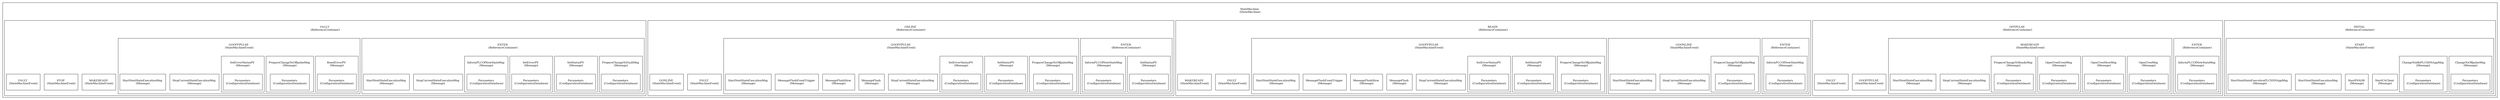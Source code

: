 digraph G {
bgcolor=white
subgraph cluster_StateMachine {
label=<<TABLE border="0" cellborder="0"><TR><TD width="60" height="60"><font point-size="12">StateMachine <BR/>(StateMachine)</font></TD></TR></TABLE>>
subgraph cluster_StateMachineINITIAL {
label=<<TABLE border="0" cellborder="0"><TR><TD width="60" height="60"><font point-size="12">INITIAL <BR/>(ReferenceContainer)</font></TD></TR></TABLE>>
subgraph cluster_StateMachineINITIALSTART {
label=<<TABLE border="0" cellborder="0"><TR><TD width="60" height="60"><font point-size="12">START <BR/>(StateMachineEvent)</font></TD></TR></TABLE>>
StateMachineINITIALSTARTStartCAClient [shape=record, style=filled, fillcolor=white, color=black,label=<<TABLE border="0" cellborder="0"><TR><TD width="60" height="60"><font point-size="12">StartCAClient <BR/>(Message)</font></TD></TR></TABLE>>]
StateMachineINITIALSTARTStartPVADB [shape=record, style=filled, fillcolor=white, color=black,label=<<TABLE border="0" cellborder="0"><TR><TD width="60" height="60"><font point-size="12">StartPVADB <BR/>(Message)</font></TD></TR></TABLE>>]
subgraph cluster_StateMachineINITIALSTARTChangeToOffpulseMsg {
label=<<TABLE border="0" cellborder="0"><TR><TD width="60" height="60"><font point-size="12">ChangeToOffpulseMsg <BR/>(Message)</font></TD></TR></TABLE>>
StateMachineINITIALSTARTChangeToOffpulseMsgParameters [shape=record, style=filled, fillcolor=white, color=black,label=<<TABLE border="0" cellborder="0"><TR><TD width="60" height="60"><font point-size="12">Parameters <BR/>(ConfigurationDatabase)</font></TD></TR></TABLE>>]
}
StateMachineINITIALSTARTStartNextStateExecutionMsg [shape=record, style=filled, fillcolor=white, color=black,label=<<TABLE border="0" cellborder="0"><TR><TD width="60" height="60"><font point-size="12">StartNextStateExecutionMsg <BR/>(Message)</font></TD></TR></TABLE>>]
subgraph cluster_StateMachineINITIALSTARTChangeToIdlePLCSDNAppMsg {
label=<<TABLE border="0" cellborder="0"><TR><TD width="60" height="60"><font point-size="12">ChangeToIdlePLCSDNAppMsg <BR/>(Message)</font></TD></TR></TABLE>>
StateMachineINITIALSTARTChangeToIdlePLCSDNAppMsgParameters [shape=record, style=filled, fillcolor=white, color=black,label=<<TABLE border="0" cellborder="0"><TR><TD width="60" height="60"><font point-size="12">Parameters <BR/>(ConfigurationDatabase)</font></TD></TR></TABLE>>]
}
StateMachineINITIALSTARTStartNextStateExecutionPLCSDNAppMsg [shape=record, style=filled, fillcolor=white, color=black,label=<<TABLE border="0" cellborder="0"><TR><TD width="60" height="60"><font point-size="12">StartNextStateExecutionPLCSDNAppMsg <BR/>(Message)</font></TD></TR></TABLE>>]
}
}
subgraph cluster_StateMachineOFFPULSE {
label=<<TABLE border="0" cellborder="0"><TR><TD width="60" height="60"><font point-size="12">OFFPULSE <BR/>(ReferenceContainer)</font></TD></TR></TABLE>>
subgraph cluster_StateMachineOFFPULSEENTER {
label=<<TABLE border="0" cellborder="0"><TR><TD width="60" height="60"><font point-size="12">ENTER <BR/>(ReferenceContainer)</font></TD></TR></TABLE>>
subgraph cluster_StateMachineOFFPULSEENTERInformPLCOfNewStateMsg {
label=<<TABLE border="0" cellborder="0"><TR><TD width="60" height="60"><font point-size="12">InformPLCOfNewStateMsg <BR/>(Message)</font></TD></TR></TABLE>>
StateMachineOFFPULSEENTERInformPLCOfNewStateMsgParameters [shape=record, style=filled, fillcolor=white, color=black,label=<<TABLE border="0" cellborder="0"><TR><TD width="60" height="60"><font point-size="12">Parameters <BR/>(ConfigurationDatabase)</font></TD></TR></TABLE>>]
}
}
subgraph cluster_StateMachineOFFPULSEMAKEREADY {
label=<<TABLE border="0" cellborder="0"><TR><TD width="60" height="60"><font point-size="12">MAKEREADY <BR/>(StateMachineEvent)</font></TD></TR></TABLE>>
subgraph cluster_StateMachineOFFPULSEMAKEREADYOpenTreeMsg {
label=<<TABLE border="0" cellborder="0"><TR><TD width="60" height="60"><font point-size="12">OpenTreeMsg <BR/>(Message)</font></TD></TR></TABLE>>
StateMachineOFFPULSEMAKEREADYOpenTreeMsgParameters [shape=record, style=filled, fillcolor=white, color=black,label=<<TABLE border="0" cellborder="0"><TR><TD width="60" height="60"><font point-size="12">Parameters <BR/>(ConfigurationDatabase)</font></TD></TR></TABLE>>]
}
subgraph cluster_StateMachineOFFPULSEMAKEREADYOpenTreeSlowMsg {
label=<<TABLE border="0" cellborder="0"><TR><TD width="60" height="60"><font point-size="12">OpenTreeSlowMsg <BR/>(Message)</font></TD></TR></TABLE>>
StateMachineOFFPULSEMAKEREADYOpenTreeSlowMsgParameters [shape=record, style=filled, fillcolor=white, color=black,label=<<TABLE border="0" cellborder="0"><TR><TD width="60" height="60"><font point-size="12">Parameters <BR/>(ConfigurationDatabase)</font></TD></TR></TABLE>>]
}
subgraph cluster_StateMachineOFFPULSEMAKEREADYOpenTreeEventMsg {
label=<<TABLE border="0" cellborder="0"><TR><TD width="60" height="60"><font point-size="12">OpenTreeEventMsg <BR/>(Message)</font></TD></TR></TABLE>>
StateMachineOFFPULSEMAKEREADYOpenTreeEventMsgParameters [shape=record, style=filled, fillcolor=white, color=black,label=<<TABLE border="0" cellborder="0"><TR><TD width="60" height="60"><font point-size="12">Parameters <BR/>(ConfigurationDatabase)</font></TD></TR></TABLE>>]
}
subgraph cluster_StateMachineOFFPULSEMAKEREADYPrepareChangeToReadyMsg {
label=<<TABLE border="0" cellborder="0"><TR><TD width="60" height="60"><font point-size="12">PrepareChangeToReadyMsg <BR/>(Message)</font></TD></TR></TABLE>>
StateMachineOFFPULSEMAKEREADYPrepareChangeToReadyMsgParameters [shape=record, style=filled, fillcolor=white, color=black,label=<<TABLE border="0" cellborder="0"><TR><TD width="60" height="60"><font point-size="12">Parameters <BR/>(ConfigurationDatabase)</font></TD></TR></TABLE>>]
}
StateMachineOFFPULSEMAKEREADYStopCurrentStateExecutionMsg [shape=record, style=filled, fillcolor=white, color=black,label=<<TABLE border="0" cellborder="0"><TR><TD width="60" height="60"><font point-size="12">StopCurrentStateExecutionMsg <BR/>(Message)</font></TD></TR></TABLE>>]
StateMachineOFFPULSEMAKEREADYStartNextStateExecutionMsg [shape=record, style=filled, fillcolor=white, color=black,label=<<TABLE border="0" cellborder="0"><TR><TD width="60" height="60"><font point-size="12">StartNextStateExecutionMsg <BR/>(Message)</font></TD></TR></TABLE>>]
}
StateMachineOFFPULSEGOOFFPULSE [shape=record, style=filled, fillcolor=white, color=black,label=<<TABLE border="0" cellborder="0"><TR><TD width="60" height="60"><font point-size="12">GOOFFPULSE <BR/>(StateMachineEvent)</font></TD></TR></TABLE>>]
StateMachineOFFPULSEFAULT [shape=record, style=filled, fillcolor=white, color=black,label=<<TABLE border="0" cellborder="0"><TR><TD width="60" height="60"><font point-size="12">FAULT <BR/>(StateMachineEvent)</font></TD></TR></TABLE>>]
}
subgraph cluster_StateMachineREADY {
label=<<TABLE border="0" cellborder="0"><TR><TD width="60" height="60"><font point-size="12">READY <BR/>(ReferenceContainer)</font></TD></TR></TABLE>>
subgraph cluster_StateMachineREADYENTER {
label=<<TABLE border="0" cellborder="0"><TR><TD width="60" height="60"><font point-size="12">ENTER <BR/>(ReferenceContainer)</font></TD></TR></TABLE>>
subgraph cluster_StateMachineREADYENTERInformPLCOfNewStateMsg {
label=<<TABLE border="0" cellborder="0"><TR><TD width="60" height="60"><font point-size="12">InformPLCOfNewStateMsg <BR/>(Message)</font></TD></TR></TABLE>>
StateMachineREADYENTERInformPLCOfNewStateMsgParameters [shape=record, style=filled, fillcolor=white, color=black,label=<<TABLE border="0" cellborder="0"><TR><TD width="60" height="60"><font point-size="12">Parameters <BR/>(ConfigurationDatabase)</font></TD></TR></TABLE>>]
}
}
StateMachineREADYFAULT [shape=record, style=filled, fillcolor=white, color=black,label=<<TABLE border="0" cellborder="0"><TR><TD width="60" height="60"><font point-size="12">FAULT <BR/>(StateMachineEvent)</font></TD></TR></TABLE>>]
subgraph cluster_StateMachineREADYGOONLINE {
label=<<TABLE border="0" cellborder="0"><TR><TD width="60" height="60"><font point-size="12">GOONLINE <BR/>(StateMachineEvent)</font></TD></TR></TABLE>>
StateMachineREADYGOONLINEStopCurrentStateExecutionMsg [shape=record, style=filled, fillcolor=white, color=black,label=<<TABLE border="0" cellborder="0"><TR><TD width="60" height="60"><font point-size="12">StopCurrentStateExecutionMsg <BR/>(Message)</font></TD></TR></TABLE>>]
subgraph cluster_StateMachineREADYGOONLINEPrepareChangeToOffpulseMsg {
label=<<TABLE border="0" cellborder="0"><TR><TD width="60" height="60"><font point-size="12">PrepareChangeToOffpulseMsg <BR/>(Message)</font></TD></TR></TABLE>>
StateMachineREADYGOONLINEPrepareChangeToOffpulseMsgParameters [shape=record, style=filled, fillcolor=white, color=black,label=<<TABLE border="0" cellborder="0"><TR><TD width="60" height="60"><font point-size="12">Parameters <BR/>(ConfigurationDatabase)</font></TD></TR></TABLE>>]
}
StateMachineREADYGOONLINEStartNextStateExecutionMsg [shape=record, style=filled, fillcolor=white, color=black,label=<<TABLE border="0" cellborder="0"><TR><TD width="60" height="60"><font point-size="12">StartNextStateExecutionMsg <BR/>(Message)</font></TD></TR></TABLE>>]
}
subgraph cluster_StateMachineREADYGOOFFPULSE {
label=<<TABLE border="0" cellborder="0"><TR><TD width="60" height="60"><font point-size="12">GOOFFPULSE <BR/>(StateMachineEvent)</font></TD></TR></TABLE>>
StateMachineREADYGOOFFPULSEStopCurrentStateExecutionMsg [shape=record, style=filled, fillcolor=white, color=black,label=<<TABLE border="0" cellborder="0"><TR><TD width="60" height="60"><font point-size="12">StopCurrentStateExecutionMsg <BR/>(Message)</font></TD></TR></TABLE>>]
StateMachineREADYGOOFFPULSEMessageFlush [shape=record, style=filled, fillcolor=white, color=black,label=<<TABLE border="0" cellborder="0"><TR><TD width="60" height="60"><font point-size="12">MessageFlush <BR/>(Message)</font></TD></TR></TABLE>>]
StateMachineREADYGOOFFPULSEMessageFlushSlow [shape=record, style=filled, fillcolor=white, color=black,label=<<TABLE border="0" cellborder="0"><TR><TD width="60" height="60"><font point-size="12">MessageFlushSlow <BR/>(Message)</font></TD></TR></TABLE>>]
StateMachineREADYGOOFFPULSEMessageFlushEventTrigger [shape=record, style=filled, fillcolor=white, color=black,label=<<TABLE border="0" cellborder="0"><TR><TD width="60" height="60"><font point-size="12">MessageFlushEventTrigger <BR/>(Message)</font></TD></TR></TABLE>>]
subgraph cluster_StateMachineREADYGOOFFPULSEPrepareChangeToOffpulseMsg {
label=<<TABLE border="0" cellborder="0"><TR><TD width="60" height="60"><font point-size="12">PrepareChangeToOffpulseMsg <BR/>(Message)</font></TD></TR></TABLE>>
StateMachineREADYGOOFFPULSEPrepareChangeToOffpulseMsgParameters [shape=record, style=filled, fillcolor=white, color=black,label=<<TABLE border="0" cellborder="0"><TR><TD width="60" height="60"><font point-size="12">Parameters <BR/>(ConfigurationDatabase)</font></TD></TR></TABLE>>]
}
subgraph cluster_StateMachineREADYGOOFFPULSESetStatusPV {
label=<<TABLE border="0" cellborder="0"><TR><TD width="60" height="60"><font point-size="12">SetStatusPV <BR/>(Message)</font></TD></TR></TABLE>>
StateMachineREADYGOOFFPULSESetStatusPVParameters [shape=record, style=filled, fillcolor=white, color=black,label=<<TABLE border="0" cellborder="0"><TR><TD width="60" height="60"><font point-size="12">Parameters <BR/>(ConfigurationDatabase)</font></TD></TR></TABLE>>]
}
subgraph cluster_StateMachineREADYGOOFFPULSESetErrorStatusPV {
label=<<TABLE border="0" cellborder="0"><TR><TD width="60" height="60"><font point-size="12">SetErrorStatusPV <BR/>(Message)</font></TD></TR></TABLE>>
StateMachineREADYGOOFFPULSESetErrorStatusPVParameters [shape=record, style=filled, fillcolor=white, color=black,label=<<TABLE border="0" cellborder="0"><TR><TD width="60" height="60"><font point-size="12">Parameters <BR/>(ConfigurationDatabase)</font></TD></TR></TABLE>>]
}
StateMachineREADYGOOFFPULSEStartNextStateExecutionMsg [shape=record, style=filled, fillcolor=white, color=black,label=<<TABLE border="0" cellborder="0"><TR><TD width="60" height="60"><font point-size="12">StartNextStateExecutionMsg <BR/>(Message)</font></TD></TR></TABLE>>]
}
StateMachineREADYMAKEREADY [shape=record, style=filled, fillcolor=white, color=black,label=<<TABLE border="0" cellborder="0"><TR><TD width="60" height="60"><font point-size="12">MAKEREADY <BR/>(StateMachineEvent)</font></TD></TR></TABLE>>]
}
subgraph cluster_StateMachineONLINE {
label=<<TABLE border="0" cellborder="0"><TR><TD width="60" height="60"><font point-size="12">ONLINE <BR/>(ReferenceContainer)</font></TD></TR></TABLE>>
subgraph cluster_StateMachineONLINEENTER {
label=<<TABLE border="0" cellborder="0"><TR><TD width="60" height="60"><font point-size="12">ENTER <BR/>(ReferenceContainer)</font></TD></TR></TABLE>>
subgraph cluster_StateMachineONLINEENTERSetStatusPV {
label=<<TABLE border="0" cellborder="0"><TR><TD width="60" height="60"><font point-size="12">SetStatusPV <BR/>(Message)</font></TD></TR></TABLE>>
StateMachineONLINEENTERSetStatusPVParameters [shape=record, style=filled, fillcolor=white, color=black,label=<<TABLE border="0" cellborder="0"><TR><TD width="60" height="60"><font point-size="12">Parameters <BR/>(ConfigurationDatabase)</font></TD></TR></TABLE>>]
}
subgraph cluster_StateMachineONLINEENTERInformPLCOfNewStateMsg {
label=<<TABLE border="0" cellborder="0"><TR><TD width="60" height="60"><font point-size="12">InformPLCOfNewStateMsg <BR/>(Message)</font></TD></TR></TABLE>>
StateMachineONLINEENTERInformPLCOfNewStateMsgParameters [shape=record, style=filled, fillcolor=white, color=black,label=<<TABLE border="0" cellborder="0"><TR><TD width="60" height="60"><font point-size="12">Parameters <BR/>(ConfigurationDatabase)</font></TD></TR></TABLE>>]
}
}
StateMachineONLINEFAULT [shape=record, style=filled, fillcolor=white, color=black,label=<<TABLE border="0" cellborder="0"><TR><TD width="60" height="60"><font point-size="12">FAULT <BR/>(StateMachineEvent)</font></TD></TR></TABLE>>]
subgraph cluster_StateMachineONLINEGOOFFPULSE {
label=<<TABLE border="0" cellborder="0"><TR><TD width="60" height="60"><font point-size="12">GOOFFPULSE <BR/>(StateMachineEvent)</font></TD></TR></TABLE>>
StateMachineONLINEGOOFFPULSEStopCurrentStateExecutionMsg [shape=record, style=filled, fillcolor=white, color=black,label=<<TABLE border="0" cellborder="0"><TR><TD width="60" height="60"><font point-size="12">StopCurrentStateExecutionMsg <BR/>(Message)</font></TD></TR></TABLE>>]
StateMachineONLINEGOOFFPULSEMessageFlush [shape=record, style=filled, fillcolor=white, color=black,label=<<TABLE border="0" cellborder="0"><TR><TD width="60" height="60"><font point-size="12">MessageFlush <BR/>(Message)</font></TD></TR></TABLE>>]
StateMachineONLINEGOOFFPULSEMessageFlushSlow [shape=record, style=filled, fillcolor=white, color=black,label=<<TABLE border="0" cellborder="0"><TR><TD width="60" height="60"><font point-size="12">MessageFlushSlow <BR/>(Message)</font></TD></TR></TABLE>>]
StateMachineONLINEGOOFFPULSEMessageFlushEventTrigger [shape=record, style=filled, fillcolor=white, color=black,label=<<TABLE border="0" cellborder="0"><TR><TD width="60" height="60"><font point-size="12">MessageFlushEventTrigger <BR/>(Message)</font></TD></TR></TABLE>>]
subgraph cluster_StateMachineONLINEGOOFFPULSEPrepareChangeToOffpulseMsg {
label=<<TABLE border="0" cellborder="0"><TR><TD width="60" height="60"><font point-size="12">PrepareChangeToOffpulseMsg <BR/>(Message)</font></TD></TR></TABLE>>
StateMachineONLINEGOOFFPULSEPrepareChangeToOffpulseMsgParameters [shape=record, style=filled, fillcolor=white, color=black,label=<<TABLE border="0" cellborder="0"><TR><TD width="60" height="60"><font point-size="12">Parameters <BR/>(ConfigurationDatabase)</font></TD></TR></TABLE>>]
}
subgraph cluster_StateMachineONLINEGOOFFPULSESetStatusPV {
label=<<TABLE border="0" cellborder="0"><TR><TD width="60" height="60"><font point-size="12">SetStatusPV <BR/>(Message)</font></TD></TR></TABLE>>
StateMachineONLINEGOOFFPULSESetStatusPVParameters [shape=record, style=filled, fillcolor=white, color=black,label=<<TABLE border="0" cellborder="0"><TR><TD width="60" height="60"><font point-size="12">Parameters <BR/>(ConfigurationDatabase)</font></TD></TR></TABLE>>]
}
subgraph cluster_StateMachineONLINEGOOFFPULSESetErrorStatusPV {
label=<<TABLE border="0" cellborder="0"><TR><TD width="60" height="60"><font point-size="12">SetErrorStatusPV <BR/>(Message)</font></TD></TR></TABLE>>
StateMachineONLINEGOOFFPULSESetErrorStatusPVParameters [shape=record, style=filled, fillcolor=white, color=black,label=<<TABLE border="0" cellborder="0"><TR><TD width="60" height="60"><font point-size="12">Parameters <BR/>(ConfigurationDatabase)</font></TD></TR></TABLE>>]
}
StateMachineONLINEGOOFFPULSEStartNextStateExecutionMsg [shape=record, style=filled, fillcolor=white, color=black,label=<<TABLE border="0" cellborder="0"><TR><TD width="60" height="60"><font point-size="12">StartNextStateExecutionMsg <BR/>(Message)</font></TD></TR></TABLE>>]
}
StateMachineONLINEGONLINE [shape=record, style=filled, fillcolor=white, color=black,label=<<TABLE border="0" cellborder="0"><TR><TD width="60" height="60"><font point-size="12">GONLINE <BR/>(StateMachineEvent)</font></TD></TR></TABLE>>]
}
subgraph cluster_StateMachineFAULT {
label=<<TABLE border="0" cellborder="0"><TR><TD width="60" height="60"><font point-size="12">FAULT <BR/>(ReferenceContainer)</font></TD></TR></TABLE>>
subgraph cluster_StateMachineFAULTENTER {
label=<<TABLE border="0" cellborder="0"><TR><TD width="60" height="60"><font point-size="12">ENTER <BR/>(ReferenceContainer)</font></TD></TR></TABLE>>
StateMachineFAULTENTERStopCurrentStateExecutionMsg [shape=record, style=filled, fillcolor=white, color=black,label=<<TABLE border="0" cellborder="0"><TR><TD width="60" height="60"><font point-size="12">StopCurrentStateExecutionMsg <BR/>(Message)</font></TD></TR></TABLE>>]
subgraph cluster_StateMachineFAULTENTERPrepareChangeToFaultMsg {
label=<<TABLE border="0" cellborder="0"><TR><TD width="60" height="60"><font point-size="12">PrepareChangeToFaultMsg <BR/>(Message)</font></TD></TR></TABLE>>
StateMachineFAULTENTERPrepareChangeToFaultMsgParameters [shape=record, style=filled, fillcolor=white, color=black,label=<<TABLE border="0" cellborder="0"><TR><TD width="60" height="60"><font point-size="12">Parameters <BR/>(ConfigurationDatabase)</font></TD></TR></TABLE>>]
}
StateMachineFAULTENTERStartNextStateExecutionMsg [shape=record, style=filled, fillcolor=white, color=black,label=<<TABLE border="0" cellborder="0"><TR><TD width="60" height="60"><font point-size="12">StartNextStateExecutionMsg <BR/>(Message)</font></TD></TR></TABLE>>]
subgraph cluster_StateMachineFAULTENTERSetStatusPV {
label=<<TABLE border="0" cellborder="0"><TR><TD width="60" height="60"><font point-size="12">SetStatusPV <BR/>(Message)</font></TD></TR></TABLE>>
StateMachineFAULTENTERSetStatusPVParameters [shape=record, style=filled, fillcolor=white, color=black,label=<<TABLE border="0" cellborder="0"><TR><TD width="60" height="60"><font point-size="12">Parameters <BR/>(ConfigurationDatabase)</font></TD></TR></TABLE>>]
}
subgraph cluster_StateMachineFAULTENTERSetErrorPV {
label=<<TABLE border="0" cellborder="0"><TR><TD width="60" height="60"><font point-size="12">SetErrorPV <BR/>(Message)</font></TD></TR></TABLE>>
StateMachineFAULTENTERSetErrorPVParameters [shape=record, style=filled, fillcolor=white, color=black,label=<<TABLE border="0" cellborder="0"><TR><TD width="60" height="60"><font point-size="12">Parameters <BR/>(ConfigurationDatabase)</font></TD></TR></TABLE>>]
}
subgraph cluster_StateMachineFAULTENTERInformPLCOfNewStateMsg {
label=<<TABLE border="0" cellborder="0"><TR><TD width="60" height="60"><font point-size="12">InformPLCOfNewStateMsg <BR/>(Message)</font></TD></TR></TABLE>>
StateMachineFAULTENTERInformPLCOfNewStateMsgParameters [shape=record, style=filled, fillcolor=white, color=black,label=<<TABLE border="0" cellborder="0"><TR><TD width="60" height="60"><font point-size="12">Parameters <BR/>(ConfigurationDatabase)</font></TD></TR></TABLE>>]
}
}
subgraph cluster_StateMachineFAULTGOOFFPULSE {
label=<<TABLE border="0" cellborder="0"><TR><TD width="60" height="60"><font point-size="12">GOOFFPULSE <BR/>(StateMachineEvent)</font></TD></TR></TABLE>>
StateMachineFAULTGOOFFPULSEStopCurrentStateExecutionMsg [shape=record, style=filled, fillcolor=white, color=black,label=<<TABLE border="0" cellborder="0"><TR><TD width="60" height="60"><font point-size="12">StopCurrentStateExecutionMsg <BR/>(Message)</font></TD></TR></TABLE>>]
subgraph cluster_StateMachineFAULTGOOFFPULSEResetErrorPV {
label=<<TABLE border="0" cellborder="0"><TR><TD width="60" height="60"><font point-size="12">ResetErrorPV <BR/>(Message)</font></TD></TR></TABLE>>
StateMachineFAULTGOOFFPULSEResetErrorPVParameters [shape=record, style=filled, fillcolor=white, color=black,label=<<TABLE border="0" cellborder="0"><TR><TD width="60" height="60"><font point-size="12">Parameters <BR/>(ConfigurationDatabase)</font></TD></TR></TABLE>>]
}
subgraph cluster_StateMachineFAULTGOOFFPULSEPrepareChangeToOffpulseMsg {
label=<<TABLE border="0" cellborder="0"><TR><TD width="60" height="60"><font point-size="12">PrepareChangeToOffpulseMsg <BR/>(Message)</font></TD></TR></TABLE>>
StateMachineFAULTGOOFFPULSEPrepareChangeToOffpulseMsgParameters [shape=record, style=filled, fillcolor=white, color=black,label=<<TABLE border="0" cellborder="0"><TR><TD width="60" height="60"><font point-size="12">Parameters <BR/>(ConfigurationDatabase)</font></TD></TR></TABLE>>]
}
StateMachineFAULTGOOFFPULSEStartNextStateExecutionMsg [shape=record, style=filled, fillcolor=white, color=black,label=<<TABLE border="0" cellborder="0"><TR><TD width="60" height="60"><font point-size="12">StartNextStateExecutionMsg <BR/>(Message)</font></TD></TR></TABLE>>]
subgraph cluster_StateMachineFAULTGOOFFPULSESetErrorStatusPV {
label=<<TABLE border="0" cellborder="0"><TR><TD width="60" height="60"><font point-size="12">SetErrorStatusPV <BR/>(Message)</font></TD></TR></TABLE>>
StateMachineFAULTGOOFFPULSESetErrorStatusPVParameters [shape=record, style=filled, fillcolor=white, color=black,label=<<TABLE border="0" cellborder="0"><TR><TD width="60" height="60"><font point-size="12">Parameters <BR/>(ConfigurationDatabase)</font></TD></TR></TABLE>>]
}
}
StateMachineFAULTMAKEREADY [shape=record, style=filled, fillcolor=white, color=black,label=<<TABLE border="0" cellborder="0"><TR><TD width="60" height="60"><font point-size="12">MAKEREADY <BR/>(StateMachineEvent)</font></TD></TR></TABLE>>]
StateMachineFAULTSTOP [shape=record, style=filled, fillcolor=white, color=black,label=<<TABLE border="0" cellborder="0"><TR><TD width="60" height="60"><font point-size="12">STOP <BR/>(StateMachineEvent)</font></TD></TR></TABLE>>]
StateMachineFAULTFAULT [shape=record, style=filled, fillcolor=white, color=black,label=<<TABLE border="0" cellborder="0"><TR><TD width="60" height="60"><font point-size="12">FAULT <BR/>(StateMachineEvent)</font></TD></TR></TABLE>>]
}
}
}
